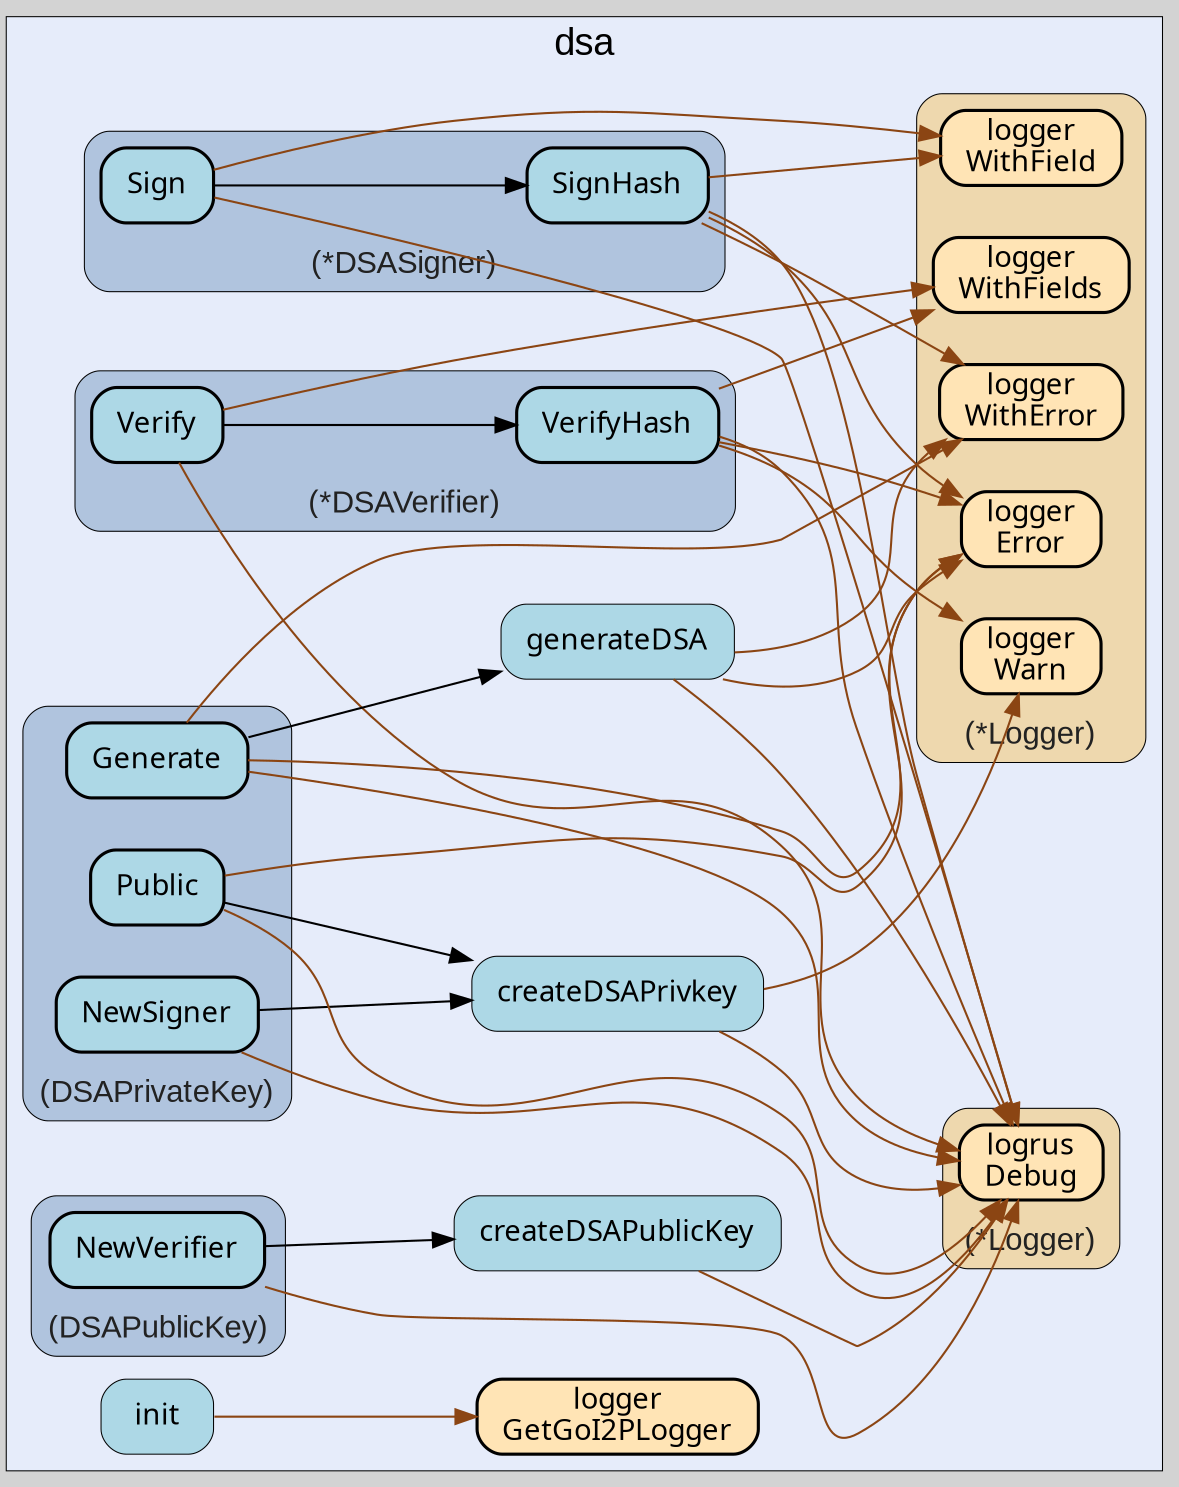 digraph gocallvis {
    label="";
    labeljust="l";
    fontname="Arial";
    fontsize="14";
    rankdir="LR";
    bgcolor="lightgray";
    style="solid";
    penwidth="0.5";
    pad="0.0";
    nodesep="0.35";

    node [shape="box" style="filled,rounded" fillcolor="honeydew" fontname="Verdana" penwidth="1.0" margin="0.16,0.0"];
    edge [minlen="2"]

    subgraph "cluster_focus" {
        label="dsa";
labelloc="t";
labeljust="c";
fontsize="18";
bgcolor="#e6ecfa";
        
        "github.com/go-i2p/crypto/dsa.generateDSA" [ penwidth="0.5" tooltip="github.com/go-i2p/crypto/dsa.generateDSA | defined in dsa.go:14\nat dsa.go:15: calling [(*github.com/sirupsen/logrus.Logger).Debug]\nat dsa.go:25: calling [(*github.com/sirupsen/logrus.Logger).Debug]\nat dsa.go:23: calling [(*github.com/go-i2p/logger.Logger).Error]\nat dsa.go:23: calling [(*github.com/go-i2p/logger.Logger).WithError]" fillcolor="lightblue" label="generateDSA" ]
        "github.com/go-i2p/crypto/dsa.createDSAPrivkey" [ fillcolor="lightblue" label="createDSAPrivkey" penwidth="0.5" tooltip="github.com/go-i2p/crypto/dsa.createDSAPrivkey | defined in dsa.go:40\nat dsa.go:41: calling [(*github.com/sirupsen/logrus.Logger).Debug]\nat dsa.go:52: calling [(*github.com/sirupsen/logrus.Logger).Debug]\nat dsa.go:54: calling [(*github.com/go-i2p/logger.Logger).Warn]" ]
        "github.com/go-i2p/crypto/dsa.createDSAPublicKey" [ fillcolor="lightblue" label="createDSAPublicKey" penwidth="0.5" tooltip="github.com/go-i2p/crypto/dsa.createDSAPublicKey | defined in dsa.go:31\nat dsa.go:32: calling [(*github.com/sirupsen/logrus.Logger).Debug]" ]
        "github.com/go-i2p/crypto/dsa.init" [ penwidth="0.5" tooltip="github.com/go-i2p/crypto/dsa.init | defined in .:0\nat dsa.go:11: calling [github.com/go-i2p/logger.GetGoI2PLogger]" fillcolor="lightblue" label="init" ]
        "github.com/go-i2p/logger.GetGoI2PLogger" [ fillcolor="moccasin" label="logger\nGetGoI2PLogger" penwidth="1.5" tooltip="github.com/go-i2p/logger.GetGoI2PLogger | defined in log.go:120" ]
        
        subgraph "cluster_*github.com/go-i2p/crypto/dsa.DSASigner" {
        fillcolor="lightsteelblue";
label="(*DSASigner)";
tooltip="type: *github.com/go-i2p/crypto/dsa.DSASigner";
penwidth="0.5";
labelloc="b";
style="rounded,filled";
fontsize="15";
fontcolor="#222222";
        
        "(*github.com/go-i2p/crypto/dsa.DSASigner).SignHash" [ fillcolor="lightblue" label="SignHash" penwidth="1.5" tooltip="(*github.com/go-i2p/crypto/dsa.DSASigner).SignHash | defined in dsa_signer.go:21\nat dsa_signer.go:35: calling [(*github.com/go-i2p/logger.Logger).WithError]\nat dsa_signer.go:22: calling [(*github.com/go-i2p/logger.Logger).WithField]\nat dsa_signer.go:33: calling [(*github.com/go-i2p/logger.Logger).WithField]\nat dsa_signer.go:35: calling [(*github.com/go-i2p/logger.Logger).Error]\nat dsa_signer.go:22: calling [(*github.com/sirupsen/logrus.Logger).Debug]\nat dsa_signer.go:33: calling [(*github.com/sirupsen/logrus.Logger).Debug]" ]
        "(*github.com/go-i2p/crypto/dsa.DSASigner).Sign" [ fillcolor="lightblue" label="Sign" penwidth="1.5" tooltip="(*github.com/go-i2p/crypto/dsa.DSASigner).Sign | defined in dsa_signer.go:14\nat dsa_signer.go:15: calling [(*github.com/sirupsen/logrus.Logger).Debug]\nat dsa_signer.go:17: calling [(*github.com/go-i2p/crypto/dsa.DSASigner).SignHash]\nat dsa_signer.go:15: calling [(*github.com/go-i2p/logger.Logger).WithField]" ]
        
    }

        subgraph "cluster_*github.com/go-i2p/crypto/dsa.DSAVerifier" {
        fontcolor="#222222";
penwidth="0.5";
labelloc="b";
style="rounded,filled";
fillcolor="lightsteelblue";
label="(*DSAVerifier)";
tooltip="type: *github.com/go-i2p/crypto/dsa.DSAVerifier";
fontsize="15";
        
        "(*github.com/go-i2p/crypto/dsa.DSAVerifier).VerifyHash" [ fillcolor="lightblue" label="VerifyHash" penwidth="1.5" tooltip="(*github.com/go-i2p/crypto/dsa.DSAVerifier).VerifyHash | defined in dsa_verifier.go:28\nat dsa_verifier.go:45: calling [(*github.com/go-i2p/logger.Logger).Error]\nat dsa_verifier.go:41: calling [(*github.com/go-i2p/logger.Logger).Warn]\nat dsa_verifier.go:32: calling [(*github.com/sirupsen/logrus.Logger).Debug]\nat dsa_verifier.go:38: calling [(*github.com/sirupsen/logrus.Logger).Debug]\nat dsa_verifier.go:29: calling [(*github.com/go-i2p/logger.Logger).WithFields]" ]
        "(*github.com/go-i2p/crypto/dsa.DSAVerifier).Verify" [ fillcolor="lightblue" label="Verify" penwidth="1.5" tooltip="(*github.com/go-i2p/crypto/dsa.DSAVerifier).Verify | defined in dsa_verifier.go:17\nat dsa_verifier.go:18: calling [(*github.com/go-i2p/logger.Logger).WithFields]\nat dsa_verifier.go:21: calling [(*github.com/sirupsen/logrus.Logger).Debug]\nat dsa_verifier.go:23: calling [(*github.com/go-i2p/crypto/dsa.DSAVerifier).VerifyHash]" ]
        
    }

        subgraph "cluster_*github.com/go-i2p/logger.Logger" {
        fontcolor="#222222";
labelloc="b";
style="rounded,filled";
fillcolor="wheat2";
label="(*Logger)";
tooltip="type: *github.com/go-i2p/logger.Logger";
penwidth="0.5";
fontsize="15";
        
        "(*github.com/go-i2p/logger.Logger).WithError" [ tooltip="(*github.com/go-i2p/logger.Logger).WithError | defined in log.go:66" fillcolor="moccasin" label="logger\nWithError" penwidth="1.5" ]
        "(*github.com/go-i2p/logger.Logger).Error" [ tooltip="(*github.com/go-i2p/logger.Logger).Error | defined in log.go:42" fillcolor="moccasin" label="logger\nError" penwidth="1.5" ]
        "(*github.com/go-i2p/logger.Logger).WithFields" [ fillcolor="moccasin" label="logger\nWithFields" penwidth="1.5" tooltip="(*github.com/go-i2p/logger.Logger).WithFields | defined in log.go:60" ]
        "(*github.com/go-i2p/logger.Logger).Warn" [ tooltip="(*github.com/go-i2p/logger.Logger).Warn | defined in log.go:30" fillcolor="moccasin" label="logger\nWarn" penwidth="1.5" ]
        "(*github.com/go-i2p/logger.Logger).WithField" [ fillcolor="moccasin" label="logger\nWithField" penwidth="1.5" tooltip="(*github.com/go-i2p/logger.Logger).WithField | defined in log.go:54" ]
        
    }

        subgraph "cluster_*github.com/sirupsen/logrus.Logger" {
        tooltip="type: *github.com/sirupsen/logrus.Logger";
penwidth="0.5";
fontsize="15";
fontcolor="#222222";
labelloc="b";
style="rounded,filled";
fillcolor="wheat2";
label="(*Logger)";
        
        "(*github.com/sirupsen/logrus.Logger).Debug" [ fillcolor="moccasin" label="logrus\nDebug" penwidth="1.5" tooltip="(*github.com/sirupsen/logrus.Logger).Debug | defined in logger.go:221" ]
        
    }

        subgraph "cluster_github.com/go-i2p/crypto/dsa.DSAPrivateKey" {
        fontcolor="#222222";
style="rounded,filled";
penwidth="0.5";
fontsize="15";
labelloc="b";
fillcolor="lightsteelblue";
label="(DSAPrivateKey)";
tooltip="type: github.com/go-i2p/crypto/dsa.DSAPrivateKey";
        
        "(github.com/go-i2p/crypto/dsa.DSAPrivateKey).Generate" [ fillcolor="lightblue" label="Generate" penwidth="1.5" tooltip="(github.com/go-i2p/crypto/dsa.DSAPrivateKey).Generate | defined in dsa_public_key.go:26\nat dsa_public_key.go:35: calling [(*github.com/go-i2p/logger.Logger).WithError]\nat dsa_public_key.go:29: calling [github.com/go-i2p/crypto/dsa.generateDSA]\nat dsa_public_key.go:35: calling [(*github.com/go-i2p/logger.Logger).Error]\nat dsa_public_key.go:27: calling [(*github.com/sirupsen/logrus.Logger).Debug]\nat dsa_public_key.go:33: calling [(*github.com/sirupsen/logrus.Logger).Debug]" ]
        "(github.com/go-i2p/crypto/dsa.DSAPrivateKey).NewSigner" [ fillcolor="lightblue" label="NewSigner" penwidth="1.5" tooltip="(github.com/go-i2p/crypto/dsa.DSAPrivateKey).NewSigner | defined in dsa_private_key.go:12\nat dsa_private_key.go:13: calling [(*github.com/sirupsen/logrus.Logger).Debug]\nat dsa_private_key.go:15: calling [github.com/go-i2p/crypto/dsa.createDSAPrivkey]" ]
        "(github.com/go-i2p/crypto/dsa.DSAPrivateKey).Public" [ fillcolor="lightblue" label="Public" penwidth="1.5" tooltip="(github.com/go-i2p/crypto/dsa.DSAPrivateKey).Public | defined in dsa_private_key.go:20\nat dsa_private_key.go:27: calling [(*github.com/sirupsen/logrus.Logger).Debug]\nat dsa_private_key.go:23: calling [(*github.com/go-i2p/logger.Logger).Error]\nat dsa_private_key.go:21: calling [github.com/go-i2p/crypto/dsa.createDSAPrivkey]" ]
        
    }

        subgraph "cluster_github.com/go-i2p/crypto/dsa.DSAPublicKey" {
        fontsize="15";
fontcolor="#222222";
fillcolor="lightsteelblue";
label="(DSAPublicKey)";
penwidth="0.5";
labelloc="b";
style="rounded,filled";
tooltip="type: github.com/go-i2p/crypto/dsa.DSAPublicKey";
        
        "(github.com/go-i2p/crypto/dsa.DSAPublicKey).NewVerifier" [ fillcolor="lightblue" label="NewVerifier" penwidth="1.5" tooltip="(github.com/go-i2p/crypto/dsa.DSAPublicKey).NewVerifier | defined in dsa_public_key.go:18\nat dsa_public_key.go:21: calling [github.com/go-i2p/crypto/dsa.createDSAPublicKey]\nat dsa_public_key.go:19: calling [(*github.com/sirupsen/logrus.Logger).Debug]" ]
        
    }

    }

    "(*github.com/go-i2p/crypto/dsa.DSAVerifier).VerifyHash" -> "(*github.com/go-i2p/logger.Logger).Error" [ color="saddlebrown" tooltip="at dsa_verifier.go:45: calling [(*github.com/go-i2p/logger.Logger).Error]" ]
    "github.com/go-i2p/crypto/dsa.createDSAPrivkey" -> "(*github.com/sirupsen/logrus.Logger).Debug" [ color="saddlebrown" tooltip="at dsa.go:41: calling [(*github.com/sirupsen/logrus.Logger).Debug]\nat dsa.go:52: calling [(*github.com/sirupsen/logrus.Logger).Debug]" ]
    "github.com/go-i2p/crypto/dsa.createDSAPrivkey" -> "(*github.com/go-i2p/logger.Logger).Warn" [ color="saddlebrown" tooltip="at dsa.go:54: calling [(*github.com/go-i2p/logger.Logger).Warn]" ]
    "(*github.com/go-i2p/crypto/dsa.DSAVerifier).VerifyHash" -> "(*github.com/go-i2p/logger.Logger).Warn" [ color="saddlebrown" tooltip="at dsa_verifier.go:41: calling [(*github.com/go-i2p/logger.Logger).Warn]" ]
    "(*github.com/go-i2p/crypto/dsa.DSASigner).SignHash" -> "(*github.com/go-i2p/logger.Logger).WithError" [ color="saddlebrown" tooltip="at dsa_signer.go:35: calling [(*github.com/go-i2p/logger.Logger).WithError]" ]
    "(*github.com/go-i2p/crypto/dsa.DSASigner).Sign" -> "(*github.com/sirupsen/logrus.Logger).Debug" [ tooltip="at dsa_signer.go:15: calling [(*github.com/sirupsen/logrus.Logger).Debug]" color="saddlebrown" ]
    "(github.com/go-i2p/crypto/dsa.DSAPublicKey).NewVerifier" -> "github.com/go-i2p/crypto/dsa.createDSAPublicKey" [ tooltip="at dsa_public_key.go:21: calling [github.com/go-i2p/crypto/dsa.createDSAPublicKey]" ]
    "github.com/go-i2p/crypto/dsa.generateDSA" -> "(*github.com/sirupsen/logrus.Logger).Debug" [ color="saddlebrown" tooltip="at dsa.go:15: calling [(*github.com/sirupsen/logrus.Logger).Debug]\nat dsa.go:25: calling [(*github.com/sirupsen/logrus.Logger).Debug]" ]
    "(github.com/go-i2p/crypto/dsa.DSAPrivateKey).Generate" -> "(*github.com/go-i2p/logger.Logger).WithError" [ color="saddlebrown" tooltip="at dsa_public_key.go:35: calling [(*github.com/go-i2p/logger.Logger).WithError]" ]
    "(*github.com/go-i2p/crypto/dsa.DSASigner).SignHash" -> "(*github.com/go-i2p/logger.Logger).WithField" [ color="saddlebrown" tooltip="at dsa_signer.go:22: calling [(*github.com/go-i2p/logger.Logger).WithField]\nat dsa_signer.go:33: calling [(*github.com/go-i2p/logger.Logger).WithField]" ]
    "(github.com/go-i2p/crypto/dsa.DSAPrivateKey).Generate" -> "github.com/go-i2p/crypto/dsa.generateDSA" [ tooltip="at dsa_public_key.go:29: calling [github.com/go-i2p/crypto/dsa.generateDSA]" ]
    "(github.com/go-i2p/crypto/dsa.DSAPrivateKey).Generate" -> "(*github.com/go-i2p/logger.Logger).Error" [ color="saddlebrown" tooltip="at dsa_public_key.go:35: calling [(*github.com/go-i2p/logger.Logger).Error]" ]
    "(*github.com/go-i2p/crypto/dsa.DSAVerifier).VerifyHash" -> "(*github.com/sirupsen/logrus.Logger).Debug" [ color="saddlebrown" tooltip="at dsa_verifier.go:32: calling [(*github.com/sirupsen/logrus.Logger).Debug]\nat dsa_verifier.go:38: calling [(*github.com/sirupsen/logrus.Logger).Debug]" ]
    "(*github.com/go-i2p/crypto/dsa.DSAVerifier).Verify" -> "(*github.com/go-i2p/logger.Logger).WithFields" [ color="saddlebrown" tooltip="at dsa_verifier.go:18: calling [(*github.com/go-i2p/logger.Logger).WithFields]" ]
    "(github.com/go-i2p/crypto/dsa.DSAPrivateKey).Generate" -> "(*github.com/sirupsen/logrus.Logger).Debug" [ color="saddlebrown" tooltip="at dsa_public_key.go:27: calling [(*github.com/sirupsen/logrus.Logger).Debug]\nat dsa_public_key.go:33: calling [(*github.com/sirupsen/logrus.Logger).Debug]" ]
    "github.com/go-i2p/crypto/dsa.generateDSA" -> "(*github.com/go-i2p/logger.Logger).Error" [ color="saddlebrown" tooltip="at dsa.go:23: calling [(*github.com/go-i2p/logger.Logger).Error]" ]
    "(*github.com/go-i2p/crypto/dsa.DSASigner).SignHash" -> "(*github.com/go-i2p/logger.Logger).Error" [ color="saddlebrown" tooltip="at dsa_signer.go:35: calling [(*github.com/go-i2p/logger.Logger).Error]" ]
    "(github.com/go-i2p/crypto/dsa.DSAPrivateKey).Public" -> "(*github.com/sirupsen/logrus.Logger).Debug" [ color="saddlebrown" tooltip="at dsa_private_key.go:27: calling [(*github.com/sirupsen/logrus.Logger).Debug]" ]
    "github.com/go-i2p/crypto/dsa.generateDSA" -> "(*github.com/go-i2p/logger.Logger).WithError" [ color="saddlebrown" tooltip="at dsa.go:23: calling [(*github.com/go-i2p/logger.Logger).WithError]" ]
    "(github.com/go-i2p/crypto/dsa.DSAPrivateKey).NewSigner" -> "(*github.com/sirupsen/logrus.Logger).Debug" [ color="saddlebrown" tooltip="at dsa_private_key.go:13: calling [(*github.com/sirupsen/logrus.Logger).Debug]" ]
    "(github.com/go-i2p/crypto/dsa.DSAPrivateKey).NewSigner" -> "github.com/go-i2p/crypto/dsa.createDSAPrivkey" [ tooltip="at dsa_private_key.go:15: calling [github.com/go-i2p/crypto/dsa.createDSAPrivkey]" ]
    "github.com/go-i2p/crypto/dsa.createDSAPublicKey" -> "(*github.com/sirupsen/logrus.Logger).Debug" [ tooltip="at dsa.go:32: calling [(*github.com/sirupsen/logrus.Logger).Debug]" color="saddlebrown" ]
    "(*github.com/go-i2p/crypto/dsa.DSASigner).Sign" -> "(*github.com/go-i2p/crypto/dsa.DSASigner).SignHash" [ tooltip="at dsa_signer.go:17: calling [(*github.com/go-i2p/crypto/dsa.DSASigner).SignHash]" ]
    "(*github.com/go-i2p/crypto/dsa.DSAVerifier).Verify" -> "(*github.com/sirupsen/logrus.Logger).Debug" [ color="saddlebrown" tooltip="at dsa_verifier.go:21: calling [(*github.com/sirupsen/logrus.Logger).Debug]" ]
    "(*github.com/go-i2p/crypto/dsa.DSAVerifier).Verify" -> "(*github.com/go-i2p/crypto/dsa.DSAVerifier).VerifyHash" [ tooltip="at dsa_verifier.go:23: calling [(*github.com/go-i2p/crypto/dsa.DSAVerifier).VerifyHash]" ]
    "(github.com/go-i2p/crypto/dsa.DSAPrivateKey).Public" -> "(*github.com/go-i2p/logger.Logger).Error" [ tooltip="at dsa_private_key.go:23: calling [(*github.com/go-i2p/logger.Logger).Error]" color="saddlebrown" ]
    "(*github.com/go-i2p/crypto/dsa.DSAVerifier).VerifyHash" -> "(*github.com/go-i2p/logger.Logger).WithFields" [ color="saddlebrown" tooltip="at dsa_verifier.go:29: calling [(*github.com/go-i2p/logger.Logger).WithFields]" ]
    "(github.com/go-i2p/crypto/dsa.DSAPrivateKey).Public" -> "github.com/go-i2p/crypto/dsa.createDSAPrivkey" [ tooltip="at dsa_private_key.go:21: calling [github.com/go-i2p/crypto/dsa.createDSAPrivkey]" ]
    "github.com/go-i2p/crypto/dsa.init" -> "github.com/go-i2p/logger.GetGoI2PLogger" [ color="saddlebrown" tooltip="at dsa.go:11: calling [github.com/go-i2p/logger.GetGoI2PLogger]" ]
    "(github.com/go-i2p/crypto/dsa.DSAPublicKey).NewVerifier" -> "(*github.com/sirupsen/logrus.Logger).Debug" [ color="saddlebrown" tooltip="at dsa_public_key.go:19: calling [(*github.com/sirupsen/logrus.Logger).Debug]" ]
    "(*github.com/go-i2p/crypto/dsa.DSASigner).SignHash" -> "(*github.com/sirupsen/logrus.Logger).Debug" [ color="saddlebrown" tooltip="at dsa_signer.go:22: calling [(*github.com/sirupsen/logrus.Logger).Debug]\nat dsa_signer.go:33: calling [(*github.com/sirupsen/logrus.Logger).Debug]" ]
    "(*github.com/go-i2p/crypto/dsa.DSASigner).Sign" -> "(*github.com/go-i2p/logger.Logger).WithField" [ color="saddlebrown" tooltip="at dsa_signer.go:15: calling [(*github.com/go-i2p/logger.Logger).WithField]" ]
}
